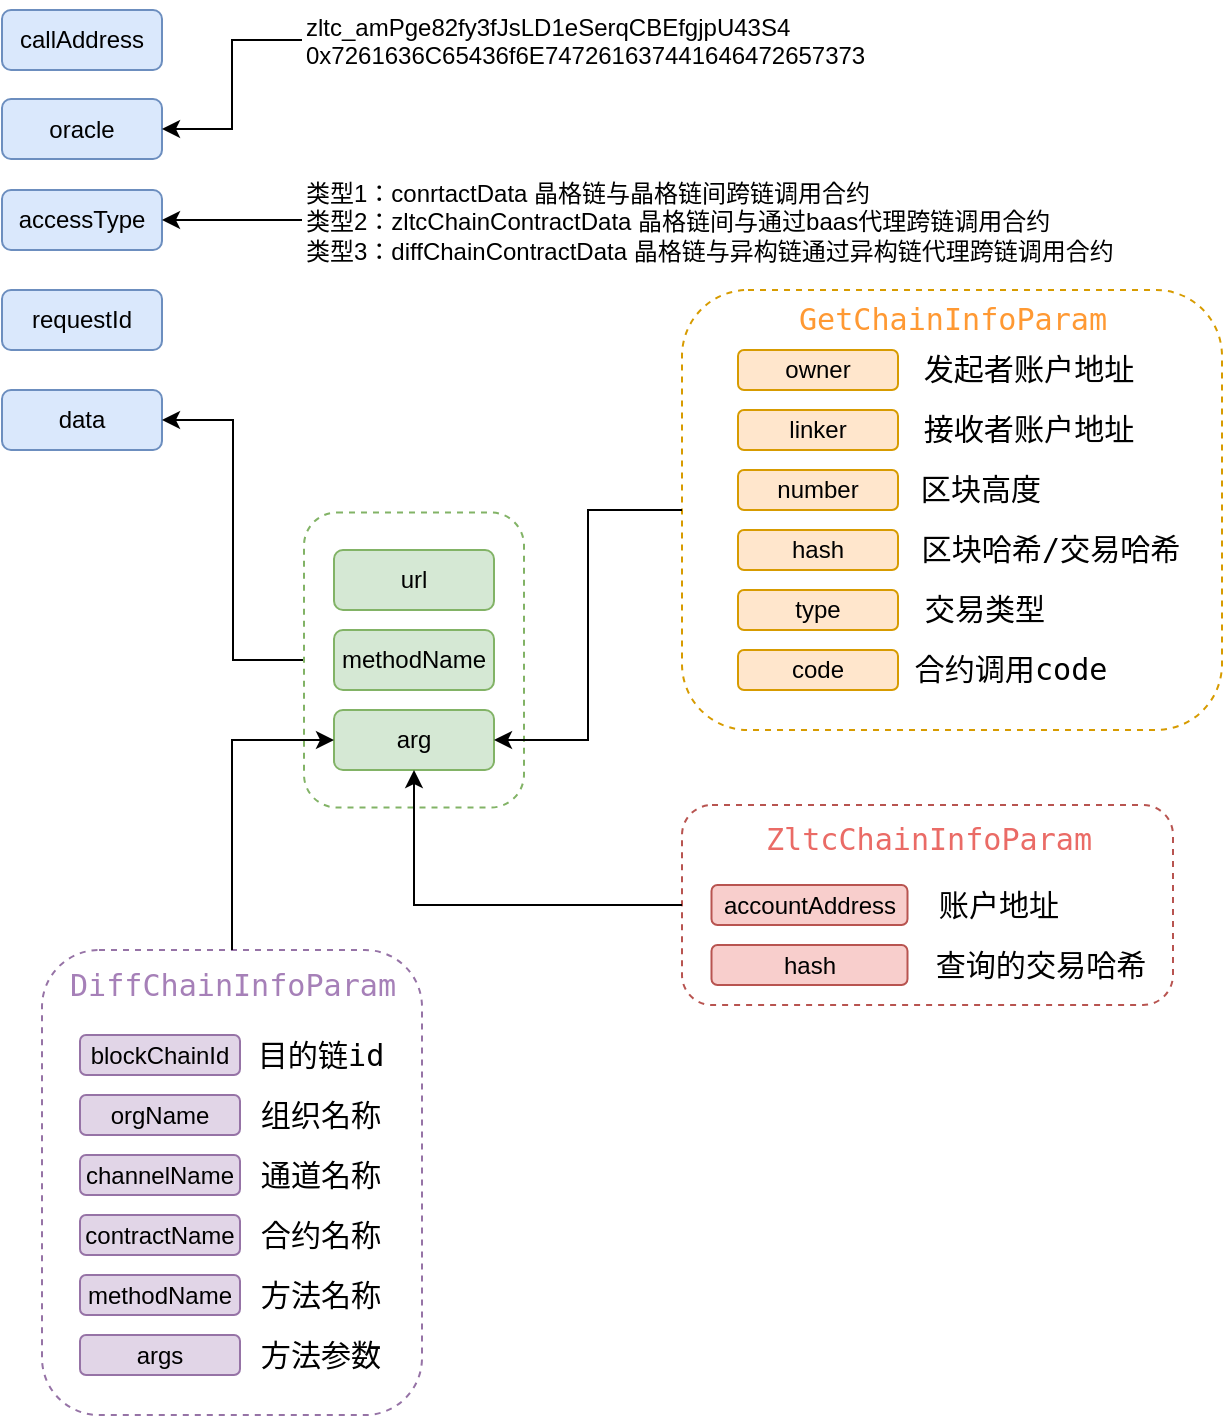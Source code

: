 <mxfile version="20.6.0" type="github">
  <diagram id="C5RBs43oDa-KdzZeNtuy" name="Page-1">
    <mxGraphModel dx="1185" dy="628" grid="1" gridSize="10" guides="1" tooltips="1" connect="1" arrows="1" fold="1" page="1" pageScale="1" pageWidth="827" pageHeight="1169" math="0" shadow="0">
      <root>
        <mxCell id="WIyWlLk6GJQsqaUBKTNV-0" />
        <mxCell id="WIyWlLk6GJQsqaUBKTNV-1" parent="WIyWlLk6GJQsqaUBKTNV-0" />
        <mxCell id="51BSOs0XTWdcMv7clfH0-10" value="&lt;span style=&quot;text-align: left;&quot;&gt;callAddress&lt;/span&gt;" style="rounded=1;whiteSpace=wrap;html=1;labelBackgroundColor=none;fillColor=#dae8fc;strokeColor=#6c8ebf;movable=1;resizable=1;rotatable=1;deletable=1;editable=1;connectable=1;" parent="WIyWlLk6GJQsqaUBKTNV-1" vertex="1">
          <mxGeometry x="120" y="170" width="80" height="30" as="geometry" />
        </mxCell>
        <mxCell id="51BSOs0XTWdcMv7clfH0-11" value="&lt;span style=&quot;text-align: left;&quot;&gt;oracle&lt;/span&gt;" style="rounded=1;whiteSpace=wrap;html=1;labelBackgroundColor=none;fillColor=#dae8fc;strokeColor=#6c8ebf;movable=1;resizable=1;rotatable=1;deletable=1;editable=1;connectable=1;" parent="WIyWlLk6GJQsqaUBKTNV-1" vertex="1">
          <mxGeometry x="120" y="214.5" width="80" height="30" as="geometry" />
        </mxCell>
        <mxCell id="51BSOs0XTWdcMv7clfH0-12" value="&lt;span style=&quot;text-align: left;&quot;&gt;accessType&lt;/span&gt;" style="rounded=1;whiteSpace=wrap;html=1;labelBackgroundColor=none;fillColor=#dae8fc;strokeColor=#6c8ebf;movable=1;resizable=1;rotatable=1;deletable=1;editable=1;connectable=1;" parent="WIyWlLk6GJQsqaUBKTNV-1" vertex="1">
          <mxGeometry x="120" y="260" width="80" height="30" as="geometry" />
        </mxCell>
        <mxCell id="51BSOs0XTWdcMv7clfH0-13" value="&lt;span style=&quot;text-align: left;&quot;&gt;requestId&lt;/span&gt;" style="rounded=1;whiteSpace=wrap;html=1;labelBackgroundColor=none;fillColor=#dae8fc;strokeColor=#6c8ebf;movable=1;resizable=1;rotatable=1;deletable=1;editable=1;connectable=1;" parent="WIyWlLk6GJQsqaUBKTNV-1" vertex="1">
          <mxGeometry x="120" y="310" width="80" height="30" as="geometry" />
        </mxCell>
        <mxCell id="51BSOs0XTWdcMv7clfH0-14" value="&lt;span style=&quot;text-align: left;&quot;&gt;data&lt;/span&gt;" style="rounded=1;whiteSpace=wrap;html=1;labelBackgroundColor=none;fillColor=#dae8fc;strokeColor=#6c8ebf;movable=1;resizable=1;rotatable=1;deletable=1;editable=1;connectable=1;" parent="WIyWlLk6GJQsqaUBKTNV-1" vertex="1">
          <mxGeometry x="120" y="360" width="80" height="30" as="geometry" />
        </mxCell>
        <mxCell id="51BSOs0XTWdcMv7clfH0-21" style="edgeStyle=orthogonalEdgeStyle;rounded=0;orthogonalLoop=1;jettySize=auto;html=1;exitX=0;exitY=0.5;exitDx=0;exitDy=0;entryX=1;entryY=0.5;entryDx=0;entryDy=0;fontColor=default;movable=1;resizable=1;rotatable=1;deletable=1;editable=1;connectable=1;" parent="WIyWlLk6GJQsqaUBKTNV-1" source="51BSOs0XTWdcMv7clfH0-19" target="51BSOs0XTWdcMv7clfH0-11" edge="1">
          <mxGeometry relative="1" as="geometry" />
        </mxCell>
        <mxCell id="51BSOs0XTWdcMv7clfH0-19" value="zltc_amPge82fy3fJsLD1eSerqCBEfgjpU43S4&lt;br&gt;0x7261636C65436f6E747261637441646472657373" style="text;whiteSpace=wrap;html=1;fontColor=default;movable=1;resizable=1;rotatable=1;deletable=1;editable=1;connectable=1;" parent="WIyWlLk6GJQsqaUBKTNV-1" vertex="1">
          <mxGeometry x="270" y="165" width="280" height="40" as="geometry" />
        </mxCell>
        <mxCell id="51BSOs0XTWdcMv7clfH0-22" value="&lt;span style=&quot;text-align: left;&quot;&gt;url&lt;/span&gt;" style="rounded=1;whiteSpace=wrap;html=1;labelBackgroundColor=none;fillColor=#d5e8d4;strokeColor=#82b366;movable=1;resizable=1;rotatable=1;deletable=1;editable=1;connectable=1;" parent="WIyWlLk6GJQsqaUBKTNV-1" vertex="1">
          <mxGeometry x="286" y="440" width="80" height="30" as="geometry" />
        </mxCell>
        <mxCell id="51BSOs0XTWdcMv7clfH0-24" value="&lt;span style=&quot;text-align: left;&quot;&gt;methodName&lt;/span&gt;" style="rounded=1;whiteSpace=wrap;html=1;labelBackgroundColor=none;fillColor=#d5e8d4;strokeColor=#82b366;movable=1;resizable=1;rotatable=1;deletable=1;editable=1;connectable=1;" parent="WIyWlLk6GJQsqaUBKTNV-1" vertex="1">
          <mxGeometry x="286" y="480" width="80" height="30" as="geometry" />
        </mxCell>
        <mxCell id="51BSOs0XTWdcMv7clfH0-25" value="&lt;span style=&quot;text-align: left;&quot;&gt;arg&lt;/span&gt;" style="rounded=1;whiteSpace=wrap;html=1;labelBackgroundColor=none;fillColor=#d5e8d4;strokeColor=#82b366;movable=1;resizable=1;rotatable=1;deletable=1;editable=1;connectable=1;" parent="WIyWlLk6GJQsqaUBKTNV-1" vertex="1">
          <mxGeometry x="286" y="520" width="80" height="30" as="geometry" />
        </mxCell>
        <mxCell id="51BSOs0XTWdcMv7clfH0-76" style="edgeStyle=orthogonalEdgeStyle;rounded=0;orthogonalLoop=1;jettySize=auto;html=1;entryX=1;entryY=0.5;entryDx=0;entryDy=0;fontColor=#A680B8;movable=1;resizable=1;rotatable=1;deletable=1;editable=1;connectable=1;" parent="WIyWlLk6GJQsqaUBKTNV-1" source="51BSOs0XTWdcMv7clfH0-75" target="51BSOs0XTWdcMv7clfH0-12" edge="1">
          <mxGeometry relative="1" as="geometry" />
        </mxCell>
        <mxCell id="51BSOs0XTWdcMv7clfH0-75" value="类型1：conrtactData 晶格链与晶格链间跨链调用合约&lt;br&gt;类型2：zltcChainContractData 晶格链间与通过baas代理跨链调用合约&lt;br&gt;类型3：diffChainContractData 晶格链与异构链通过异构链代理跨链调用合约" style="text;whiteSpace=wrap;html=1;fontColor=default;movable=1;resizable=1;rotatable=1;deletable=1;editable=1;connectable=1;" parent="WIyWlLk6GJQsqaUBKTNV-1" vertex="1">
          <mxGeometry x="270" y="247.5" width="420" height="55" as="geometry" />
        </mxCell>
        <mxCell id="JchH3dlNpe_ZmkbuLp-2-22" style="edgeStyle=orthogonalEdgeStyle;rounded=0;orthogonalLoop=1;jettySize=auto;html=1;entryX=1;entryY=0.5;entryDx=0;entryDy=0;fontColor=#000000;" edge="1" parent="WIyWlLk6GJQsqaUBKTNV-1" source="51BSOs0XTWdcMv7clfH0-77" target="51BSOs0XTWdcMv7clfH0-14">
          <mxGeometry relative="1" as="geometry" />
        </mxCell>
        <mxCell id="51BSOs0XTWdcMv7clfH0-77" value="" style="rounded=1;whiteSpace=wrap;html=1;dashed=1;labelBackgroundColor=none;strokeColor=#82b366;fillColor=none;movable=1;resizable=1;rotatable=1;deletable=1;editable=1;connectable=1;" parent="WIyWlLk6GJQsqaUBKTNV-1" vertex="1">
          <mxGeometry x="271" y="421.25" width="110" height="147.5" as="geometry" />
        </mxCell>
        <mxCell id="JchH3dlNpe_ZmkbuLp-2-11" value="" style="group" vertex="1" connectable="0" parent="WIyWlLk6GJQsqaUBKTNV-1">
          <mxGeometry x="460" y="567.5" width="245.5" height="100" as="geometry" />
        </mxCell>
        <mxCell id="51BSOs0XTWdcMv7clfH0-45" value="&lt;span style=&quot;text-align: left;&quot;&gt;accountAddress&lt;/span&gt;" style="rounded=1;whiteSpace=wrap;html=1;labelBackgroundColor=none;fillColor=#f8cecc;strokeColor=#b85450;container=0;movable=1;resizable=1;rotatable=1;deletable=1;editable=1;connectable=1;" parent="JchH3dlNpe_ZmkbuLp-2-11" vertex="1">
          <mxGeometry x="14.75" y="40" width="98" height="20" as="geometry" />
        </mxCell>
        <mxCell id="51BSOs0XTWdcMv7clfH0-48" value="&lt;pre style=&quot;font-family: Consolas, monospace; font-size: 11.3pt;&quot;&gt;&lt;pre style=&quot;font-family: Consolas, monospace; font-size: 11.3pt;&quot;&gt;&lt;font style=&quot;&quot; color=&quot;#ea6b66&quot;&gt;ZltcChainInfoParam&lt;/font&gt;&lt;/pre&gt;&lt;/pre&gt;" style="text;html=1;align=center;verticalAlign=middle;resizable=1;points=[];autosize=1;strokeColor=none;fillColor=none;dashed=1;labelBackgroundColor=none;container=0;movable=1;rotatable=1;deletable=1;editable=1;connectable=1;" parent="JchH3dlNpe_ZmkbuLp-2-11" vertex="1">
          <mxGeometry x="37.75" y="0.25" width="170" height="35" as="geometry" />
        </mxCell>
        <mxCell id="51BSOs0XTWdcMv7clfH0-51" value="&lt;div style=&quot;text-align: left;&quot;&gt;hash&lt;/div&gt;" style="rounded=1;whiteSpace=wrap;html=1;labelBackgroundColor=none;fillColor=#f8cecc;strokeColor=#b85450;container=0;movable=1;resizable=1;rotatable=1;deletable=1;editable=1;connectable=1;" parent="JchH3dlNpe_ZmkbuLp-2-11" vertex="1">
          <mxGeometry x="14.75" y="70" width="98" height="20" as="geometry" />
        </mxCell>
        <mxCell id="51BSOs0XTWdcMv7clfH0-69" value="" style="rounded=1;whiteSpace=wrap;html=1;dashed=1;labelBackgroundColor=none;strokeColor=#b85450;fillColor=none;movable=1;resizable=1;rotatable=1;deletable=1;editable=1;connectable=1;container=0;" parent="JchH3dlNpe_ZmkbuLp-2-11" vertex="1">
          <mxGeometry width="245.5" height="100" as="geometry" />
        </mxCell>
        <mxCell id="JchH3dlNpe_ZmkbuLp-2-9" value="&lt;pre style=&quot;font-family: Consolas, monospace; font-size: 11.3pt;&quot;&gt;&lt;pre style=&quot;font-family: Consolas, monospace; font-size: 11.3pt;&quot;&gt;账户地址&lt;/pre&gt;&lt;/pre&gt;" style="text;html=1;align=center;verticalAlign=middle;resizable=1;points=[];autosize=1;strokeColor=none;fillColor=none;dashed=1;labelBackgroundColor=none;container=0;movable=1;rotatable=1;deletable=1;editable=1;connectable=1;" vertex="1" parent="JchH3dlNpe_ZmkbuLp-2-11">
          <mxGeometry x="112.75" y="35.25" width="90" height="29.5" as="geometry" />
        </mxCell>
        <mxCell id="JchH3dlNpe_ZmkbuLp-2-10" value="&lt;pre style=&quot;font-family: Consolas, monospace; font-size: 11.3pt;&quot;&gt;&lt;pre style=&quot;font-family: Consolas, monospace; font-size: 11.3pt;&quot;&gt;查询的交易哈希&lt;/pre&gt;&lt;/pre&gt;" style="text;html=1;align=center;verticalAlign=middle;resizable=1;points=[];autosize=1;strokeColor=none;fillColor=none;dashed=1;labelBackgroundColor=none;container=0;movable=1;rotatable=1;deletable=1;editable=1;connectable=1;" vertex="1" parent="JchH3dlNpe_ZmkbuLp-2-11">
          <mxGeometry x="113.75" y="65" width="130" height="30" as="geometry" />
        </mxCell>
        <mxCell id="JchH3dlNpe_ZmkbuLp-2-12" style="edgeStyle=orthogonalEdgeStyle;rounded=0;orthogonalLoop=1;jettySize=auto;html=1;entryX=0.5;entryY=1;entryDx=0;entryDy=0;fontColor=#000000;" edge="1" parent="WIyWlLk6GJQsqaUBKTNV-1" source="51BSOs0XTWdcMv7clfH0-69" target="51BSOs0XTWdcMv7clfH0-25">
          <mxGeometry relative="1" as="geometry" />
        </mxCell>
        <mxCell id="JchH3dlNpe_ZmkbuLp-2-19" value="" style="group" vertex="1" connectable="0" parent="WIyWlLk6GJQsqaUBKTNV-1">
          <mxGeometry x="140" y="640" width="190" height="232.5" as="geometry" />
        </mxCell>
        <mxCell id="51BSOs0XTWdcMv7clfH0-59" value="&lt;span style=&quot;text-align: left;&quot;&gt;blockChainId&lt;/span&gt;" style="rounded=1;whiteSpace=wrap;html=1;labelBackgroundColor=none;fillColor=#e1d5e7;strokeColor=#9673a6;container=0;movable=1;resizable=1;rotatable=1;deletable=1;editable=1;connectable=1;" parent="JchH3dlNpe_ZmkbuLp-2-19" vertex="1">
          <mxGeometry x="19" y="42.5" width="80" height="20" as="geometry" />
        </mxCell>
        <mxCell id="51BSOs0XTWdcMv7clfH0-60" value="&lt;span style=&quot;text-align: left;&quot;&gt;channelName&lt;/span&gt;" style="rounded=1;whiteSpace=wrap;html=1;labelBackgroundColor=none;fillColor=#e1d5e7;strokeColor=#9673a6;container=0;movable=1;resizable=1;rotatable=1;deletable=1;editable=1;connectable=1;" parent="JchH3dlNpe_ZmkbuLp-2-19" vertex="1">
          <mxGeometry x="19" y="102.5" width="80" height="20" as="geometry" />
        </mxCell>
        <mxCell id="51BSOs0XTWdcMv7clfH0-61" value="" style="rounded=1;whiteSpace=wrap;html=1;labelBackgroundColor=none;dashed=1;strokeColor=#9673a6;fillColor=none;movable=1;resizable=1;rotatable=1;deletable=1;editable=1;connectable=1;container=0;" parent="JchH3dlNpe_ZmkbuLp-2-19" vertex="1">
          <mxGeometry width="190" height="232.5" as="geometry" />
        </mxCell>
        <mxCell id="51BSOs0XTWdcMv7clfH0-62" value="&lt;pre style=&quot;font-family: Consolas, monospace; font-size: 11.3pt;&quot;&gt;&lt;font color=&quot;#a680b8&quot;&gt;DiffChainInfoParam&lt;/font&gt;&lt;/pre&gt;" style="text;html=1;align=center;verticalAlign=middle;resizable=1;points=[];autosize=1;strokeColor=none;fillColor=none;dashed=1;labelBackgroundColor=none;container=0;movable=1;rotatable=1;deletable=1;editable=1;connectable=1;" parent="JchH3dlNpe_ZmkbuLp-2-19" vertex="1">
          <mxGeometry x="10" y="2.5" width="170" height="30" as="geometry" />
        </mxCell>
        <mxCell id="51BSOs0XTWdcMv7clfH0-63" value="&lt;div style=&quot;text-align: left;&quot;&gt;contractName&lt;/div&gt;" style="rounded=1;whiteSpace=wrap;html=1;labelBackgroundColor=none;fillColor=#e1d5e7;strokeColor=#9673a6;container=0;movable=1;resizable=1;rotatable=1;deletable=1;editable=1;connectable=1;" parent="JchH3dlNpe_ZmkbuLp-2-19" vertex="1">
          <mxGeometry x="19" y="132.5" width="80" height="20" as="geometry" />
        </mxCell>
        <mxCell id="51BSOs0XTWdcMv7clfH0-64" value="&lt;div style=&quot;text-align: left;&quot;&gt;methodName&lt;/div&gt;" style="rounded=1;whiteSpace=wrap;html=1;labelBackgroundColor=none;fillColor=#e1d5e7;strokeColor=#9673a6;container=0;movable=1;resizable=1;rotatable=1;deletable=1;editable=1;connectable=1;" parent="JchH3dlNpe_ZmkbuLp-2-19" vertex="1">
          <mxGeometry x="19" y="162.5" width="80" height="20" as="geometry" />
        </mxCell>
        <mxCell id="51BSOs0XTWdcMv7clfH0-65" value="&lt;div style=&quot;text-align: left;&quot;&gt;orgName&lt;/div&gt;" style="rounded=1;whiteSpace=wrap;html=1;labelBackgroundColor=none;fillColor=#e1d5e7;strokeColor=#9673a6;container=0;movable=1;resizable=1;rotatable=1;deletable=1;editable=1;connectable=1;" parent="JchH3dlNpe_ZmkbuLp-2-19" vertex="1">
          <mxGeometry x="19" y="72.5" width="80" height="20" as="geometry" />
        </mxCell>
        <mxCell id="51BSOs0XTWdcMv7clfH0-66" value="&lt;div style=&quot;text-align: left;&quot;&gt;args&lt;/div&gt;" style="rounded=1;whiteSpace=wrap;html=1;labelBackgroundColor=none;fillColor=#e1d5e7;strokeColor=#9673a6;container=0;movable=1;resizable=1;rotatable=1;deletable=1;editable=1;connectable=1;" parent="JchH3dlNpe_ZmkbuLp-2-19" vertex="1">
          <mxGeometry x="19" y="192.5" width="80" height="20" as="geometry" />
        </mxCell>
        <mxCell id="JchH3dlNpe_ZmkbuLp-2-13" value="&lt;pre style=&quot;font-family: Consolas, monospace; font-size: 11.3pt;&quot;&gt;目的链id&lt;/pre&gt;" style="text;html=1;align=center;verticalAlign=middle;resizable=1;points=[];autosize=1;strokeColor=none;fillColor=none;dashed=1;labelBackgroundColor=none;container=0;movable=1;rotatable=1;deletable=1;editable=1;connectable=1;" vertex="1" parent="JchH3dlNpe_ZmkbuLp-2-19">
          <mxGeometry x="99" y="37.5" width="80" height="30" as="geometry" />
        </mxCell>
        <mxCell id="JchH3dlNpe_ZmkbuLp-2-14" value="&lt;pre style=&quot;font-family: Consolas, monospace; font-size: 11.3pt;&quot;&gt;组织名称&lt;/pre&gt;" style="text;html=1;align=center;verticalAlign=middle;resizable=1;points=[];autosize=1;strokeColor=none;fillColor=none;dashed=1;labelBackgroundColor=none;container=0;movable=1;rotatable=1;deletable=1;editable=1;connectable=1;" vertex="1" parent="JchH3dlNpe_ZmkbuLp-2-19">
          <mxGeometry x="99" y="52.5" width="80" height="60" as="geometry" />
        </mxCell>
        <mxCell id="JchH3dlNpe_ZmkbuLp-2-15" value="&lt;pre style=&quot;font-family: Consolas, monospace; font-size: 11.3pt;&quot;&gt;通道名称&lt;/pre&gt;" style="text;html=1;align=center;verticalAlign=middle;resizable=1;points=[];autosize=1;strokeColor=none;fillColor=none;dashed=1;labelBackgroundColor=none;container=0;movable=1;rotatable=1;deletable=1;editable=1;connectable=1;" vertex="1" parent="JchH3dlNpe_ZmkbuLp-2-19">
          <mxGeometry x="99" y="97.5" width="80" height="30" as="geometry" />
        </mxCell>
        <mxCell id="JchH3dlNpe_ZmkbuLp-2-16" value="&lt;pre style=&quot;font-family: Consolas, monospace; font-size: 11.3pt;&quot;&gt;合约名称&lt;/pre&gt;" style="text;html=1;align=center;verticalAlign=middle;resizable=1;points=[];autosize=1;strokeColor=none;fillColor=none;dashed=1;labelBackgroundColor=none;container=0;movable=1;rotatable=1;deletable=1;editable=1;connectable=1;" vertex="1" parent="JchH3dlNpe_ZmkbuLp-2-19">
          <mxGeometry x="99" y="128.75" width="80" height="27.5" as="geometry" />
        </mxCell>
        <mxCell id="JchH3dlNpe_ZmkbuLp-2-17" value="&lt;pre style=&quot;font-family: Consolas, monospace; font-size: 11.3pt;&quot;&gt;方法名称&lt;/pre&gt;" style="text;html=1;align=center;verticalAlign=middle;resizable=1;points=[];autosize=1;strokeColor=none;fillColor=none;dashed=1;labelBackgroundColor=none;container=0;movable=1;rotatable=1;deletable=1;editable=1;connectable=1;" vertex="1" parent="JchH3dlNpe_ZmkbuLp-2-19">
          <mxGeometry x="99" y="157.63" width="80" height="29.75" as="geometry" />
        </mxCell>
        <mxCell id="JchH3dlNpe_ZmkbuLp-2-18" value="&lt;pre style=&quot;font-family: Consolas, monospace; font-size: 11.3pt;&quot;&gt;方法参数&lt;/pre&gt;" style="text;html=1;align=center;verticalAlign=middle;resizable=1;points=[];autosize=1;strokeColor=none;fillColor=none;dashed=1;labelBackgroundColor=none;container=0;movable=1;rotatable=1;deletable=1;editable=1;connectable=1;" vertex="1" parent="JchH3dlNpe_ZmkbuLp-2-19">
          <mxGeometry x="99" y="192.5" width="80" height="20.12" as="geometry" />
        </mxCell>
        <mxCell id="JchH3dlNpe_ZmkbuLp-2-21" style="edgeStyle=orthogonalEdgeStyle;rounded=0;orthogonalLoop=1;jettySize=auto;html=1;entryX=0;entryY=0.5;entryDx=0;entryDy=0;fontColor=#000000;" edge="1" parent="WIyWlLk6GJQsqaUBKTNV-1" source="51BSOs0XTWdcMv7clfH0-61" target="51BSOs0XTWdcMv7clfH0-25">
          <mxGeometry relative="1" as="geometry" />
        </mxCell>
        <mxCell id="JchH3dlNpe_ZmkbuLp-2-23" value="" style="group" vertex="1" connectable="0" parent="WIyWlLk6GJQsqaUBKTNV-1">
          <mxGeometry x="448" y="310" width="282" height="220" as="geometry" />
        </mxCell>
        <mxCell id="51BSOs0XTWdcMv7clfH0-34" value="" style="rounded=1;whiteSpace=wrap;html=1;labelBackgroundColor=none;dashed=1;strokeColor=#d79b00;fillColor=none;movable=1;resizable=1;rotatable=1;deletable=1;editable=1;connectable=1;" parent="JchH3dlNpe_ZmkbuLp-2-23" vertex="1">
          <mxGeometry x="12" width="270" height="220" as="geometry" />
        </mxCell>
        <mxCell id="51BSOs0XTWdcMv7clfH0-35" value="&lt;pre style=&quot;background-color:#2b2b2b;color:#a9b7c6;font-family:&#39;Consolas&#39;,monospace;font-size:11.3pt;&quot;&gt;&lt;br&gt;&lt;/pre&gt;" style="text;whiteSpace=wrap;html=1;fontColor=default;movable=1;resizable=1;rotatable=1;deletable=1;editable=1;connectable=1;" parent="JchH3dlNpe_ZmkbuLp-2-23" vertex="1">
          <mxGeometry y="30" width="112" height="50" as="geometry" />
        </mxCell>
        <mxCell id="51BSOs0XTWdcMv7clfH0-31" value="&lt;span style=&quot;text-align: left;&quot;&gt;owner&lt;/span&gt;" style="rounded=1;whiteSpace=wrap;html=1;labelBackgroundColor=none;fillColor=#ffe6cc;strokeColor=#d79b00;movable=1;resizable=1;rotatable=1;deletable=1;editable=1;connectable=1;" parent="JchH3dlNpe_ZmkbuLp-2-23" vertex="1">
          <mxGeometry x="40" y="30" width="80" height="20" as="geometry" />
        </mxCell>
        <mxCell id="51BSOs0XTWdcMv7clfH0-33" value="&lt;span style=&quot;text-align: left;&quot;&gt;number&lt;/span&gt;" style="rounded=1;whiteSpace=wrap;html=1;labelBackgroundColor=none;fillColor=#ffe6cc;strokeColor=#d79b00;movable=1;resizable=1;rotatable=1;deletable=1;editable=1;connectable=1;" parent="JchH3dlNpe_ZmkbuLp-2-23" vertex="1">
          <mxGeometry x="40" y="90" width="80" height="20" as="geometry" />
        </mxCell>
        <mxCell id="51BSOs0XTWdcMv7clfH0-37" value="&lt;pre style=&quot;font-family: Consolas, monospace; font-size: 11.3pt;&quot;&gt;&lt;font color=&quot;#ff9933&quot;&gt;GetChainInfoParam&lt;/font&gt;&lt;/pre&gt;" style="text;html=1;align=center;verticalAlign=middle;resizable=1;points=[];autosize=1;strokeColor=none;fillColor=none;dashed=1;labelBackgroundColor=none;movable=1;rotatable=1;deletable=1;editable=1;connectable=1;" parent="JchH3dlNpe_ZmkbuLp-2-23" vertex="1">
          <mxGeometry x="67" width="160" height="30" as="geometry" />
        </mxCell>
        <mxCell id="51BSOs0XTWdcMv7clfH0-39" value="&lt;div style=&quot;text-align: left;&quot;&gt;hash&lt;/div&gt;" style="rounded=1;whiteSpace=wrap;html=1;labelBackgroundColor=none;fillColor=#ffe6cc;strokeColor=#d79b00;movable=1;resizable=1;rotatable=1;deletable=1;editable=1;connectable=1;" parent="JchH3dlNpe_ZmkbuLp-2-23" vertex="1">
          <mxGeometry x="40" y="120" width="80" height="20" as="geometry" />
        </mxCell>
        <mxCell id="51BSOs0XTWdcMv7clfH0-40" value="&lt;div style=&quot;text-align: left;&quot;&gt;type&lt;/div&gt;" style="rounded=1;whiteSpace=wrap;html=1;labelBackgroundColor=none;fillColor=#ffe6cc;strokeColor=#d79b00;movable=1;resizable=1;rotatable=1;deletable=1;editable=1;connectable=1;" parent="JchH3dlNpe_ZmkbuLp-2-23" vertex="1">
          <mxGeometry x="40" y="150" width="80" height="20" as="geometry" />
        </mxCell>
        <mxCell id="51BSOs0XTWdcMv7clfH0-41" value="&lt;div style=&quot;text-align: left;&quot;&gt;linker&lt;/div&gt;" style="rounded=1;whiteSpace=wrap;html=1;labelBackgroundColor=none;fillColor=#ffe6cc;strokeColor=#d79b00;movable=1;resizable=1;rotatable=1;deletable=1;editable=1;connectable=1;" parent="JchH3dlNpe_ZmkbuLp-2-23" vertex="1">
          <mxGeometry x="40" y="60" width="80" height="20" as="geometry" />
        </mxCell>
        <mxCell id="51BSOs0XTWdcMv7clfH0-42" value="&lt;div style=&quot;text-align: left;&quot;&gt;code&lt;/div&gt;" style="rounded=1;whiteSpace=wrap;html=1;labelBackgroundColor=none;fillColor=#ffe6cc;strokeColor=#d79b00;movable=1;resizable=1;rotatable=1;deletable=1;editable=1;connectable=1;" parent="JchH3dlNpe_ZmkbuLp-2-23" vertex="1">
          <mxGeometry x="40" y="180" width="80" height="20" as="geometry" />
        </mxCell>
        <mxCell id="JchH3dlNpe_ZmkbuLp-2-3" value="&lt;pre style=&quot;font-family: Consolas, monospace; font-size: 11.3pt;&quot;&gt;发起者账户地址&lt;/pre&gt;" style="text;html=1;align=center;verticalAlign=middle;resizable=1;points=[];autosize=1;strokeColor=none;fillColor=none;dashed=1;labelBackgroundColor=none;movable=1;rotatable=1;deletable=1;editable=1;connectable=1;" vertex="1" parent="JchH3dlNpe_ZmkbuLp-2-23">
          <mxGeometry x="120" y="25" width="130" height="30" as="geometry" />
        </mxCell>
        <mxCell id="JchH3dlNpe_ZmkbuLp-2-4" value="&lt;pre style=&quot;font-family: Consolas, monospace; font-size: 11.3pt;&quot;&gt;接收者账户地址&lt;/pre&gt;" style="text;html=1;align=center;verticalAlign=middle;resizable=1;points=[];autosize=1;strokeColor=none;fillColor=none;dashed=1;labelBackgroundColor=none;movable=1;rotatable=1;deletable=1;editable=1;connectable=1;" vertex="1" parent="JchH3dlNpe_ZmkbuLp-2-23">
          <mxGeometry x="120" y="55" width="130" height="30" as="geometry" />
        </mxCell>
        <mxCell id="JchH3dlNpe_ZmkbuLp-2-5" value="&lt;pre style=&quot;font-family: Consolas, monospace; font-size: 11.3pt;&quot;&gt;区块高度&lt;/pre&gt;" style="text;html=1;align=center;verticalAlign=middle;resizable=1;points=[];autosize=1;strokeColor=none;fillColor=none;dashed=1;labelBackgroundColor=none;movable=1;rotatable=1;deletable=1;editable=1;connectable=1;" vertex="1" parent="JchH3dlNpe_ZmkbuLp-2-23">
          <mxGeometry x="120" y="85" width="82" height="30" as="geometry" />
        </mxCell>
        <mxCell id="JchH3dlNpe_ZmkbuLp-2-6" value="&lt;pre style=&quot;font-family: Consolas, monospace; font-size: 11.3pt;&quot;&gt;区块哈希/交易哈希&lt;/pre&gt;" style="text;html=1;align=center;verticalAlign=middle;resizable=1;points=[];autosize=1;strokeColor=none;fillColor=none;dashed=1;labelBackgroundColor=none;movable=1;rotatable=1;deletable=1;editable=1;connectable=1;" vertex="1" parent="JchH3dlNpe_ZmkbuLp-2-23">
          <mxGeometry x="120" y="110" width="152" height="40" as="geometry" />
        </mxCell>
        <mxCell id="JchH3dlNpe_ZmkbuLp-2-7" value="&lt;pre style=&quot;font-family: Consolas, monospace; font-size: 11.3pt;&quot;&gt;交易类型&lt;/pre&gt;" style="text;html=1;align=center;verticalAlign=middle;resizable=1;points=[];autosize=1;strokeColor=none;fillColor=none;dashed=1;labelBackgroundColor=none;movable=1;rotatable=1;deletable=1;editable=1;connectable=1;" vertex="1" parent="JchH3dlNpe_ZmkbuLp-2-23">
          <mxGeometry x="120" y="145" width="86" height="30" as="geometry" />
        </mxCell>
        <mxCell id="JchH3dlNpe_ZmkbuLp-2-8" value="&lt;pre style=&quot;font-family: Consolas, monospace; font-size: 11.3pt;&quot;&gt;合约调用code&lt;/pre&gt;" style="text;html=1;align=center;verticalAlign=middle;resizable=1;points=[];autosize=1;strokeColor=none;fillColor=none;dashed=1;labelBackgroundColor=none;movable=1;rotatable=1;deletable=1;editable=1;connectable=1;" vertex="1" parent="JchH3dlNpe_ZmkbuLp-2-23">
          <mxGeometry x="120" y="175" width="112" height="30" as="geometry" />
        </mxCell>
        <mxCell id="JchH3dlNpe_ZmkbuLp-2-25" style="edgeStyle=orthogonalEdgeStyle;rounded=0;orthogonalLoop=1;jettySize=auto;html=1;entryX=1;entryY=0.5;entryDx=0;entryDy=0;fontColor=#000000;" edge="1" parent="WIyWlLk6GJQsqaUBKTNV-1" source="51BSOs0XTWdcMv7clfH0-34" target="51BSOs0XTWdcMv7clfH0-25">
          <mxGeometry relative="1" as="geometry" />
        </mxCell>
      </root>
    </mxGraphModel>
  </diagram>
</mxfile>
